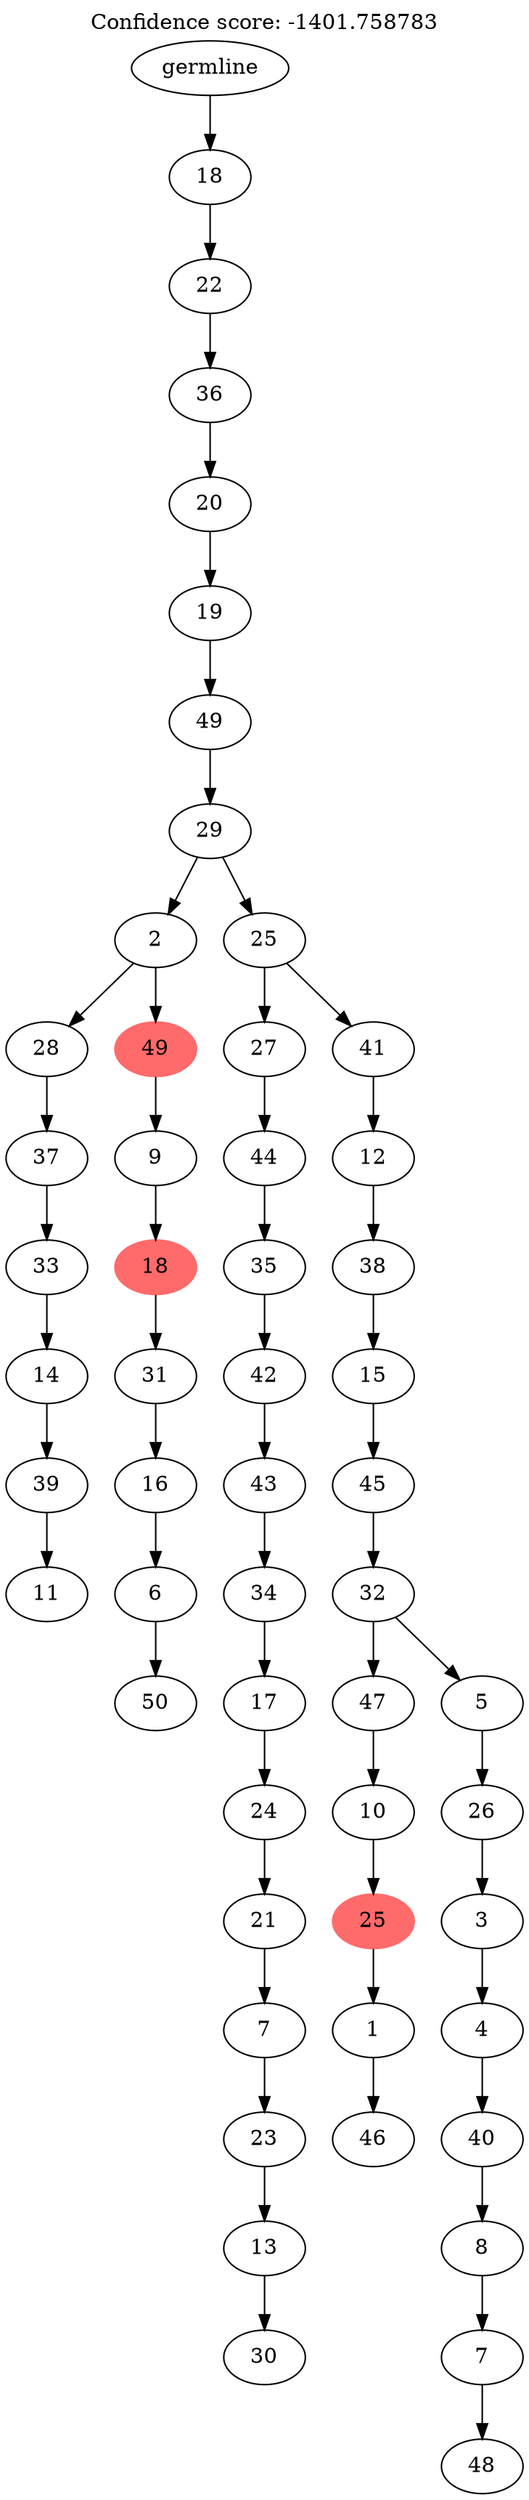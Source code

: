 digraph g {
	"53" -> "54";
	"54" [label="11"];
	"52" -> "53";
	"53" [label="39"];
	"51" -> "52";
	"52" [label="14"];
	"50" -> "51";
	"51" [label="33"];
	"49" -> "50";
	"50" [label="37"];
	"47" -> "48";
	"48" [label="50"];
	"46" -> "47";
	"47" [label="6"];
	"45" -> "46";
	"46" [label="16"];
	"44" -> "45";
	"45" [label="31"];
	"43" -> "44";
	"44" [color=indianred1, style=filled, label="18"];
	"42" -> "43";
	"43" [label="9"];
	"41" -> "42";
	"42" [color=indianred1, style=filled, label="49"];
	"41" -> "49";
	"49" [label="28"];
	"39" -> "40";
	"40" [label="30"];
	"38" -> "39";
	"39" [label="13"];
	"37" -> "38";
	"38" [label="23"];
	"36" -> "37";
	"37" [label="7"];
	"35" -> "36";
	"36" [label="21"];
	"34" -> "35";
	"35" [label="24"];
	"33" -> "34";
	"34" [label="17"];
	"32" -> "33";
	"33" [label="34"];
	"31" -> "32";
	"32" [label="43"];
	"30" -> "31";
	"31" [label="42"];
	"29" -> "30";
	"30" [label="35"];
	"28" -> "29";
	"29" [label="44"];
	"26" -> "27";
	"27" [label="46"];
	"25" -> "26";
	"26" [label="1"];
	"24" -> "25";
	"25" [color=indianred1, style=filled, label="25"];
	"23" -> "24";
	"24" [label="10"];
	"21" -> "22";
	"22" [label="48"];
	"20" -> "21";
	"21" [label="7"];
	"19" -> "20";
	"20" [label="8"];
	"18" -> "19";
	"19" [label="40"];
	"17" -> "18";
	"18" [label="4"];
	"16" -> "17";
	"17" [label="3"];
	"15" -> "16";
	"16" [label="26"];
	"14" -> "15";
	"15" [label="5"];
	"14" -> "23";
	"23" [label="47"];
	"13" -> "14";
	"14" [label="32"];
	"12" -> "13";
	"13" [label="45"];
	"11" -> "12";
	"12" [label="15"];
	"10" -> "11";
	"11" [label="38"];
	"9" -> "10";
	"10" [label="12"];
	"8" -> "9";
	"9" [label="41"];
	"8" -> "28";
	"28" [label="27"];
	"7" -> "8";
	"8" [label="25"];
	"7" -> "41";
	"41" [label="2"];
	"6" -> "7";
	"7" [label="29"];
	"5" -> "6";
	"6" [label="49"];
	"4" -> "5";
	"5" [label="19"];
	"3" -> "4";
	"4" [label="20"];
	"2" -> "3";
	"3" [label="36"];
	"1" -> "2";
	"2" [label="22"];
	"0" -> "1";
	"1" [label="18"];
	"0" [label="germline"];
	labelloc="t";
	label="Confidence score: -1401.758783";
}
